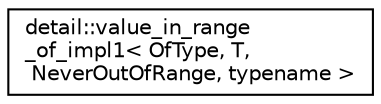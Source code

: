 digraph "Graphical Class Hierarchy"
{
 // LATEX_PDF_SIZE
  edge [fontname="Helvetica",fontsize="10",labelfontname="Helvetica",labelfontsize="10"];
  node [fontname="Helvetica",fontsize="10",shape=record];
  rankdir="LR";
  Node0 [label="detail::value_in_range\l_of_impl1\< OfType, T,\l NeverOutOfRange, typename \>",height=0.2,width=0.4,color="black", fillcolor="white", style="filled",URL="$structdetail_1_1value__in__range__of__impl1.html",tooltip=" "];
}
